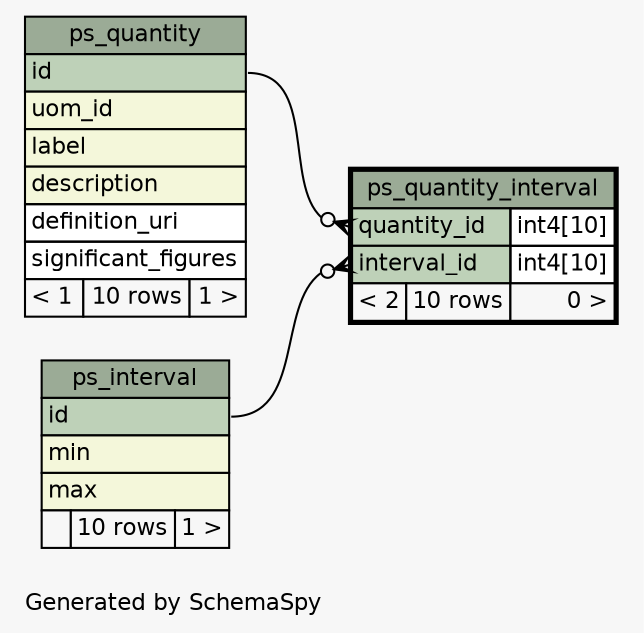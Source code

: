 // dot 2.26.3 on Linux 3.2.0-58-generic
// SchemaSpy rev 590
digraph "oneDegreeRelationshipsDiagram" {
  graph [
    rankdir="RL"
    bgcolor="#f7f7f7"
    label="\nGenerated by SchemaSpy"
    labeljust="l"
    nodesep="0.18"
    ranksep="0.46"
    fontname="Helvetica"
    fontsize="11"
  ];
  node [
    fontname="Helvetica"
    fontsize="11"
    shape="plaintext"
  ];
  edge [
    arrowsize="0.8"
  ];
  "ps_quantity_interval":"interval_id":w -> "ps_interval":"id":e [arrowhead=none dir=back arrowtail=crowodot];
  "ps_quantity_interval":"quantity_id":w -> "ps_quantity":"id":e [arrowhead=none dir=back arrowtail=crowodot];
  "ps_interval" [
    label=<
    <TABLE BORDER="0" CELLBORDER="1" CELLSPACING="0" BGCOLOR="#ffffff">
      <TR><TD COLSPAN="3" BGCOLOR="#9bab96" ALIGN="CENTER">ps_interval</TD></TR>
      <TR><TD PORT="id" COLSPAN="3" BGCOLOR="#bed1b8" ALIGN="LEFT">id</TD></TR>
      <TR><TD PORT="min" COLSPAN="3" BGCOLOR="#f4f7da" ALIGN="LEFT">min</TD></TR>
      <TR><TD PORT="max" COLSPAN="3" BGCOLOR="#f4f7da" ALIGN="LEFT">max</TD></TR>
      <TR><TD ALIGN="LEFT" BGCOLOR="#f7f7f7">  </TD><TD ALIGN="RIGHT" BGCOLOR="#f7f7f7">10 rows</TD><TD ALIGN="RIGHT" BGCOLOR="#f7f7f7">1 &gt;</TD></TR>
    </TABLE>>
    URL="ps_interval.html"
    tooltip="ps_interval"
  ];
  "ps_quantity" [
    label=<
    <TABLE BORDER="0" CELLBORDER="1" CELLSPACING="0" BGCOLOR="#ffffff">
      <TR><TD COLSPAN="3" BGCOLOR="#9bab96" ALIGN="CENTER">ps_quantity</TD></TR>
      <TR><TD PORT="id" COLSPAN="3" BGCOLOR="#bed1b8" ALIGN="LEFT">id</TD></TR>
      <TR><TD PORT="uom_id" COLSPAN="3" BGCOLOR="#f4f7da" ALIGN="LEFT">uom_id</TD></TR>
      <TR><TD PORT="label" COLSPAN="3" BGCOLOR="#f4f7da" ALIGN="LEFT">label</TD></TR>
      <TR><TD PORT="description" COLSPAN="3" BGCOLOR="#f4f7da" ALIGN="LEFT">description</TD></TR>
      <TR><TD PORT="definition_uri" COLSPAN="3" ALIGN="LEFT">definition_uri</TD></TR>
      <TR><TD PORT="significant_figures" COLSPAN="3" ALIGN="LEFT">significant_figures</TD></TR>
      <TR><TD ALIGN="LEFT" BGCOLOR="#f7f7f7">&lt; 1</TD><TD ALIGN="RIGHT" BGCOLOR="#f7f7f7">10 rows</TD><TD ALIGN="RIGHT" BGCOLOR="#f7f7f7">1 &gt;</TD></TR>
    </TABLE>>
    URL="ps_quantity.html"
    tooltip="ps_quantity"
  ];
  "ps_quantity_interval" [
    label=<
    <TABLE BORDER="2" CELLBORDER="1" CELLSPACING="0" BGCOLOR="#ffffff">
      <TR><TD COLSPAN="3" BGCOLOR="#9bab96" ALIGN="CENTER">ps_quantity_interval</TD></TR>
      <TR><TD PORT="quantity_id" COLSPAN="2" BGCOLOR="#bed1b8" ALIGN="LEFT">quantity_id</TD><TD PORT="quantity_id.type" ALIGN="LEFT">int4[10]</TD></TR>
      <TR><TD PORT="interval_id" COLSPAN="2" BGCOLOR="#bed1b8" ALIGN="LEFT">interval_id</TD><TD PORT="interval_id.type" ALIGN="LEFT">int4[10]</TD></TR>
      <TR><TD ALIGN="LEFT" BGCOLOR="#f7f7f7">&lt; 2</TD><TD ALIGN="RIGHT" BGCOLOR="#f7f7f7">10 rows</TD><TD ALIGN="RIGHT" BGCOLOR="#f7f7f7">0 &gt;</TD></TR>
    </TABLE>>
    URL="ps_quantity_interval.html"
    tooltip="ps_quantity_interval"
  ];
}
